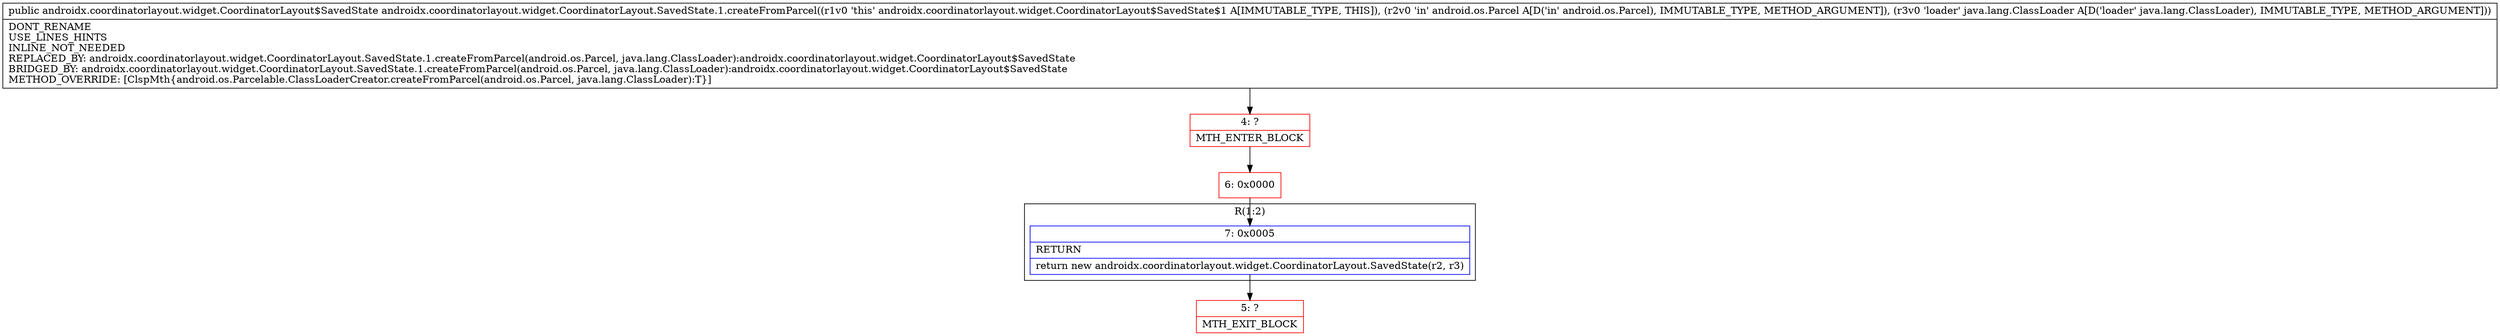 digraph "CFG forandroidx.coordinatorlayout.widget.CoordinatorLayout.SavedState.1.createFromParcel(Landroid\/os\/Parcel;Ljava\/lang\/ClassLoader;)Landroidx\/coordinatorlayout\/widget\/CoordinatorLayout$SavedState;" {
subgraph cluster_Region_985058318 {
label = "R(1:2)";
node [shape=record,color=blue];
Node_7 [shape=record,label="{7\:\ 0x0005|RETURN\l|return new androidx.coordinatorlayout.widget.CoordinatorLayout.SavedState(r2, r3)\l}"];
}
Node_4 [shape=record,color=red,label="{4\:\ ?|MTH_ENTER_BLOCK\l}"];
Node_6 [shape=record,color=red,label="{6\:\ 0x0000}"];
Node_5 [shape=record,color=red,label="{5\:\ ?|MTH_EXIT_BLOCK\l}"];
MethodNode[shape=record,label="{public androidx.coordinatorlayout.widget.CoordinatorLayout$SavedState androidx.coordinatorlayout.widget.CoordinatorLayout.SavedState.1.createFromParcel((r1v0 'this' androidx.coordinatorlayout.widget.CoordinatorLayout$SavedState$1 A[IMMUTABLE_TYPE, THIS]), (r2v0 'in' android.os.Parcel A[D('in' android.os.Parcel), IMMUTABLE_TYPE, METHOD_ARGUMENT]), (r3v0 'loader' java.lang.ClassLoader A[D('loader' java.lang.ClassLoader), IMMUTABLE_TYPE, METHOD_ARGUMENT]))  | DONT_RENAME\lUSE_LINES_HINTS\lINLINE_NOT_NEEDED\lREPLACED_BY: androidx.coordinatorlayout.widget.CoordinatorLayout.SavedState.1.createFromParcel(android.os.Parcel, java.lang.ClassLoader):androidx.coordinatorlayout.widget.CoordinatorLayout$SavedState\lBRIDGED_BY: androidx.coordinatorlayout.widget.CoordinatorLayout.SavedState.1.createFromParcel(android.os.Parcel, java.lang.ClassLoader):androidx.coordinatorlayout.widget.CoordinatorLayout$SavedState\lMETHOD_OVERRIDE: [ClspMth\{android.os.Parcelable.ClassLoaderCreator.createFromParcel(android.os.Parcel, java.lang.ClassLoader):T\}]\l}"];
MethodNode -> Node_4;Node_7 -> Node_5;
Node_4 -> Node_6;
Node_6 -> Node_7;
}

